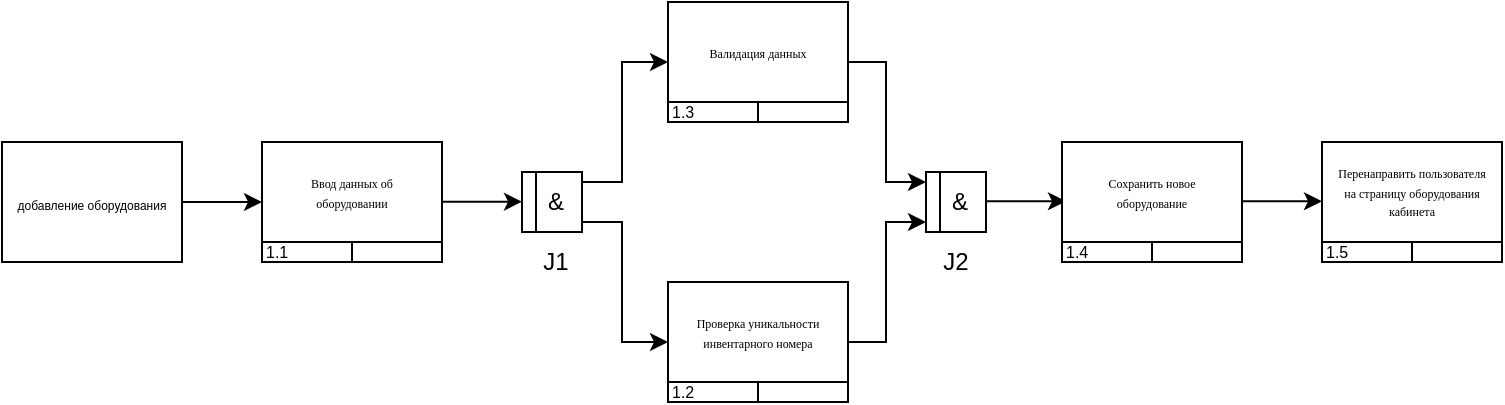 <mxfile version="26.2.14">
  <diagram id="gVjWQn9lj6yqhWpQtXVb" name="Страница — 1">
    <mxGraphModel dx="858" dy="488" grid="1" gridSize="10" guides="1" tooltips="1" connect="1" arrows="1" fold="1" page="1" pageScale="1" pageWidth="827" pageHeight="1169" math="0" shadow="0">
      <root>
        <mxCell id="0" />
        <mxCell id="1" parent="0" />
        <mxCell id="bG9_J4yWtp9kluon5Y3U-1" value="" style="group" vertex="1" connectable="0" parent="1">
          <mxGeometry x="210" y="200" width="90" height="60" as="geometry" />
        </mxCell>
        <mxCell id="bG9_J4yWtp9kluon5Y3U-2" value="" style="rounded=0;whiteSpace=wrap;html=1;" vertex="1" parent="bG9_J4yWtp9kluon5Y3U-1">
          <mxGeometry width="90" height="60" as="geometry" />
        </mxCell>
        <mxCell id="bG9_J4yWtp9kluon5Y3U-3" value="&lt;h6&gt;&lt;font face=&quot;Tahoma&quot;&gt;&lt;span style=&quot;font-size: 6px; font-weight: 400;&quot;&gt;Ввод данных об оборудовании&lt;/span&gt;&lt;/font&gt;&lt;/h6&gt;" style="text;html=1;align=center;verticalAlign=middle;whiteSpace=wrap;rounded=0;" vertex="1" parent="bG9_J4yWtp9kluon5Y3U-1">
          <mxGeometry x="5" width="80" height="50" as="geometry" />
        </mxCell>
        <mxCell id="bG9_J4yWtp9kluon5Y3U-4" value="1.1" style="rounded=0;whiteSpace=wrap;html=1;fontSize=8;align=left;" vertex="1" parent="bG9_J4yWtp9kluon5Y3U-1">
          <mxGeometry y="50" width="45" height="10" as="geometry" />
        </mxCell>
        <mxCell id="bG9_J4yWtp9kluon5Y3U-5" value="" style="rounded=0;whiteSpace=wrap;html=1;" vertex="1" parent="bG9_J4yWtp9kluon5Y3U-1">
          <mxGeometry x="45" y="50" width="45" height="10" as="geometry" />
        </mxCell>
        <mxCell id="bG9_J4yWtp9kluon5Y3U-6" value="&lt;font style=&quot;font-size: 6px;&quot;&gt;добавление оборудования&lt;/font&gt;" style="rounded=0;whiteSpace=wrap;html=1;" vertex="1" parent="1">
          <mxGeometry x="80" y="200" width="90" height="60" as="geometry" />
        </mxCell>
        <mxCell id="bG9_J4yWtp9kluon5Y3U-7" value="" style="endArrow=classic;html=1;rounded=0;exitX=1;exitY=0.5;exitDx=0;exitDy=0;entryX=0;entryY=0.5;entryDx=0;entryDy=0;" edge="1" parent="1" source="bG9_J4yWtp9kluon5Y3U-6" target="bG9_J4yWtp9kluon5Y3U-2">
          <mxGeometry width="50" height="50" relative="1" as="geometry">
            <mxPoint x="250" y="330" as="sourcePoint" />
            <mxPoint x="300" y="280" as="targetPoint" />
          </mxGeometry>
        </mxCell>
        <mxCell id="bG9_J4yWtp9kluon5Y3U-8" value="" style="group" vertex="1" connectable="0" parent="1">
          <mxGeometry x="413" y="270" width="90" height="60" as="geometry" />
        </mxCell>
        <mxCell id="bG9_J4yWtp9kluon5Y3U-9" value="" style="rounded=0;whiteSpace=wrap;html=1;" vertex="1" parent="bG9_J4yWtp9kluon5Y3U-8">
          <mxGeometry width="90" height="60" as="geometry" />
        </mxCell>
        <mxCell id="bG9_J4yWtp9kluon5Y3U-10" value="&lt;h6&gt;&lt;font face=&quot;Tahoma&quot;&gt;&lt;span style=&quot;font-size: 6px; font-weight: 400;&quot;&gt;Проверка уникальности инвентарного номера&lt;/span&gt;&lt;/font&gt;&lt;/h6&gt;" style="text;html=1;align=center;verticalAlign=middle;whiteSpace=wrap;rounded=0;" vertex="1" parent="bG9_J4yWtp9kluon5Y3U-8">
          <mxGeometry x="5" width="80" height="50" as="geometry" />
        </mxCell>
        <mxCell id="bG9_J4yWtp9kluon5Y3U-11" value="1.2" style="rounded=0;whiteSpace=wrap;html=1;fontSize=8;align=left;" vertex="1" parent="bG9_J4yWtp9kluon5Y3U-8">
          <mxGeometry y="50" width="45" height="10" as="geometry" />
        </mxCell>
        <mxCell id="bG9_J4yWtp9kluon5Y3U-12" value="" style="rounded=0;whiteSpace=wrap;html=1;" vertex="1" parent="bG9_J4yWtp9kluon5Y3U-8">
          <mxGeometry x="45" y="50" width="45" height="10" as="geometry" />
        </mxCell>
        <mxCell id="bG9_J4yWtp9kluon5Y3U-13" value="" style="group" vertex="1" connectable="0" parent="1">
          <mxGeometry x="340" y="215" width="30" height="30" as="geometry" />
        </mxCell>
        <mxCell id="bG9_J4yWtp9kluon5Y3U-14" value="" style="rounded=0;whiteSpace=wrap;html=1;" vertex="1" parent="bG9_J4yWtp9kluon5Y3U-13">
          <mxGeometry width="30" height="30" as="geometry" />
        </mxCell>
        <mxCell id="bG9_J4yWtp9kluon5Y3U-15" value="" style="rounded=0;whiteSpace=wrap;html=1;" vertex="1" parent="bG9_J4yWtp9kluon5Y3U-13">
          <mxGeometry width="7" height="30" as="geometry" />
        </mxCell>
        <mxCell id="bG9_J4yWtp9kluon5Y3U-16" value="&amp;amp;" style="text;html=1;align=center;verticalAlign=middle;whiteSpace=wrap;rounded=0;" vertex="1" parent="bG9_J4yWtp9kluon5Y3U-13">
          <mxGeometry x="7" width="20" height="30" as="geometry" />
        </mxCell>
        <mxCell id="bG9_J4yWtp9kluon5Y3U-17" value="" style="endArrow=classic;html=1;rounded=0;" edge="1" parent="1">
          <mxGeometry width="50" height="50" relative="1" as="geometry">
            <mxPoint x="300" y="229.83" as="sourcePoint" />
            <mxPoint x="340" y="229.83" as="targetPoint" />
          </mxGeometry>
        </mxCell>
        <mxCell id="bG9_J4yWtp9kluon5Y3U-18" value="" style="endArrow=classic;html=1;rounded=0;entryX=0;entryY=0.5;entryDx=0;entryDy=0;" edge="1" parent="1" target="bG9_J4yWtp9kluon5Y3U-21">
          <mxGeometry width="50" height="50" relative="1" as="geometry">
            <mxPoint x="370" y="220" as="sourcePoint" />
            <mxPoint x="410" y="160" as="targetPoint" />
            <Array as="points">
              <mxPoint x="390" y="220" />
              <mxPoint x="390" y="160" />
            </Array>
          </mxGeometry>
        </mxCell>
        <mxCell id="bG9_J4yWtp9kluon5Y3U-19" value="" style="endArrow=classic;html=1;rounded=0;entryX=0;entryY=0.5;entryDx=0;entryDy=0;" edge="1" parent="1" target="bG9_J4yWtp9kluon5Y3U-9">
          <mxGeometry width="50" height="50" relative="1" as="geometry">
            <mxPoint x="370" y="240" as="sourcePoint" />
            <mxPoint x="410" y="300" as="targetPoint" />
            <Array as="points">
              <mxPoint x="390" y="240" />
              <mxPoint x="390" y="300" />
            </Array>
          </mxGeometry>
        </mxCell>
        <mxCell id="bG9_J4yWtp9kluon5Y3U-20" value="" style="group" vertex="1" connectable="0" parent="1">
          <mxGeometry x="413" y="130" width="90" height="60" as="geometry" />
        </mxCell>
        <mxCell id="bG9_J4yWtp9kluon5Y3U-21" value="" style="rounded=0;whiteSpace=wrap;html=1;" vertex="1" parent="bG9_J4yWtp9kluon5Y3U-20">
          <mxGeometry width="90" height="60" as="geometry" />
        </mxCell>
        <mxCell id="bG9_J4yWtp9kluon5Y3U-22" value="&lt;h6&gt;&lt;font face=&quot;Tahoma&quot;&gt;&lt;span style=&quot;font-size: 6px; font-weight: 400;&quot;&gt;Валидация данных&lt;/span&gt;&lt;/font&gt;&lt;/h6&gt;" style="text;html=1;align=center;verticalAlign=middle;whiteSpace=wrap;rounded=0;" vertex="1" parent="bG9_J4yWtp9kluon5Y3U-20">
          <mxGeometry x="5" width="80" height="50" as="geometry" />
        </mxCell>
        <mxCell id="bG9_J4yWtp9kluon5Y3U-23" value="1.3" style="rounded=0;whiteSpace=wrap;html=1;fontSize=8;align=left;" vertex="1" parent="bG9_J4yWtp9kluon5Y3U-20">
          <mxGeometry y="50" width="45" height="10" as="geometry" />
        </mxCell>
        <mxCell id="bG9_J4yWtp9kluon5Y3U-24" value="" style="rounded=0;whiteSpace=wrap;html=1;" vertex="1" parent="bG9_J4yWtp9kluon5Y3U-20">
          <mxGeometry x="45" y="50" width="45" height="10" as="geometry" />
        </mxCell>
        <mxCell id="bG9_J4yWtp9kluon5Y3U-37" value="" style="endArrow=classic;html=1;rounded=0;exitX=1;exitY=0.5;exitDx=0;exitDy=0;" edge="1" parent="1">
          <mxGeometry width="50" height="50" relative="1" as="geometry">
            <mxPoint x="503" y="160" as="sourcePoint" />
            <mxPoint x="542" y="220" as="targetPoint" />
            <Array as="points">
              <mxPoint x="522" y="160" />
              <mxPoint x="522" y="220" />
            </Array>
          </mxGeometry>
        </mxCell>
        <mxCell id="bG9_J4yWtp9kluon5Y3U-38" value="" style="endArrow=classic;html=1;rounded=0;exitX=1;exitY=0.5;exitDx=0;exitDy=0;" edge="1" parent="1">
          <mxGeometry width="50" height="50" relative="1" as="geometry">
            <mxPoint x="503" y="300" as="sourcePoint" />
            <mxPoint x="542" y="240" as="targetPoint" />
            <Array as="points">
              <mxPoint x="522" y="300" />
              <mxPoint x="522" y="240" />
            </Array>
          </mxGeometry>
        </mxCell>
        <mxCell id="bG9_J4yWtp9kluon5Y3U-39" value="" style="group" vertex="1" connectable="0" parent="1">
          <mxGeometry x="542" y="215" width="30" height="30" as="geometry" />
        </mxCell>
        <mxCell id="bG9_J4yWtp9kluon5Y3U-40" value="" style="rounded=0;whiteSpace=wrap;html=1;" vertex="1" parent="bG9_J4yWtp9kluon5Y3U-39">
          <mxGeometry width="30" height="30" as="geometry" />
        </mxCell>
        <mxCell id="bG9_J4yWtp9kluon5Y3U-41" value="" style="rounded=0;whiteSpace=wrap;html=1;" vertex="1" parent="bG9_J4yWtp9kluon5Y3U-39">
          <mxGeometry width="7" height="30" as="geometry" />
        </mxCell>
        <mxCell id="bG9_J4yWtp9kluon5Y3U-42" value="&amp;amp;" style="text;html=1;align=center;verticalAlign=middle;whiteSpace=wrap;rounded=0;" vertex="1" parent="bG9_J4yWtp9kluon5Y3U-39">
          <mxGeometry x="7" width="20" height="30" as="geometry" />
        </mxCell>
        <mxCell id="bG9_J4yWtp9kluon5Y3U-43" value="J1" style="text;html=1;align=center;verticalAlign=middle;whiteSpace=wrap;rounded=0;" vertex="1" parent="1">
          <mxGeometry x="327" y="245" width="60" height="30" as="geometry" />
        </mxCell>
        <mxCell id="bG9_J4yWtp9kluon5Y3U-44" value="J2" style="text;html=1;align=center;verticalAlign=middle;whiteSpace=wrap;rounded=0;" vertex="1" parent="1">
          <mxGeometry x="527" y="245" width="60" height="30" as="geometry" />
        </mxCell>
        <mxCell id="bG9_J4yWtp9kluon5Y3U-45" value="" style="endArrow=classic;html=1;rounded=0;" edge="1" parent="1">
          <mxGeometry width="50" height="50" relative="1" as="geometry">
            <mxPoint x="572" y="229.66" as="sourcePoint" />
            <mxPoint x="612" y="229.66" as="targetPoint" />
          </mxGeometry>
        </mxCell>
        <mxCell id="bG9_J4yWtp9kluon5Y3U-46" value="" style="group" vertex="1" connectable="0" parent="1">
          <mxGeometry x="610" y="200" width="90" height="60" as="geometry" />
        </mxCell>
        <mxCell id="bG9_J4yWtp9kluon5Y3U-47" value="" style="rounded=0;whiteSpace=wrap;html=1;" vertex="1" parent="bG9_J4yWtp9kluon5Y3U-46">
          <mxGeometry width="90" height="60" as="geometry" />
        </mxCell>
        <mxCell id="bG9_J4yWtp9kluon5Y3U-48" value="&lt;h6&gt;&lt;font face=&quot;Tahoma&quot;&gt;&lt;span style=&quot;font-size: 6px; font-weight: normal;&quot;&gt;Сохранить новое оборудование&lt;/span&gt;&lt;/font&gt;&lt;/h6&gt;" style="text;html=1;align=center;verticalAlign=middle;whiteSpace=wrap;rounded=0;" vertex="1" parent="bG9_J4yWtp9kluon5Y3U-46">
          <mxGeometry x="5" width="80" height="50" as="geometry" />
        </mxCell>
        <mxCell id="bG9_J4yWtp9kluon5Y3U-49" value="1.4" style="rounded=0;whiteSpace=wrap;html=1;fontSize=8;align=left;" vertex="1" parent="bG9_J4yWtp9kluon5Y3U-46">
          <mxGeometry y="50" width="45" height="10" as="geometry" />
        </mxCell>
        <mxCell id="bG9_J4yWtp9kluon5Y3U-50" value="" style="rounded=0;whiteSpace=wrap;html=1;" vertex="1" parent="bG9_J4yWtp9kluon5Y3U-46">
          <mxGeometry x="45" y="50" width="45" height="10" as="geometry" />
        </mxCell>
        <mxCell id="bG9_J4yWtp9kluon5Y3U-51" value="" style="endArrow=classic;html=1;rounded=0;" edge="1" parent="1">
          <mxGeometry width="50" height="50" relative="1" as="geometry">
            <mxPoint x="700" y="229.66" as="sourcePoint" />
            <mxPoint x="740" y="229.66" as="targetPoint" />
          </mxGeometry>
        </mxCell>
        <mxCell id="bG9_J4yWtp9kluon5Y3U-52" value="" style="group" vertex="1" connectable="0" parent="1">
          <mxGeometry x="740" y="200" width="90" height="60" as="geometry" />
        </mxCell>
        <mxCell id="bG9_J4yWtp9kluon5Y3U-53" value="" style="rounded=0;whiteSpace=wrap;html=1;" vertex="1" parent="bG9_J4yWtp9kluon5Y3U-52">
          <mxGeometry width="90" height="60" as="geometry" />
        </mxCell>
        <mxCell id="bG9_J4yWtp9kluon5Y3U-54" value="&lt;h6&gt;&lt;font face=&quot;Tahoma&quot;&gt;&lt;span style=&quot;font-size: 6px; font-weight: normal;&quot;&gt;Перенаправить пользователя на страницу оборудования кабинета&lt;/span&gt;&lt;/font&gt;&lt;/h6&gt;" style="text;html=1;align=center;verticalAlign=middle;whiteSpace=wrap;rounded=0;" vertex="1" parent="bG9_J4yWtp9kluon5Y3U-52">
          <mxGeometry x="5" width="80" height="50" as="geometry" />
        </mxCell>
        <mxCell id="bG9_J4yWtp9kluon5Y3U-55" value="1.5" style="rounded=0;whiteSpace=wrap;html=1;fontSize=8;align=left;" vertex="1" parent="bG9_J4yWtp9kluon5Y3U-52">
          <mxGeometry y="50" width="45" height="10" as="geometry" />
        </mxCell>
        <mxCell id="bG9_J4yWtp9kluon5Y3U-56" value="" style="rounded=0;whiteSpace=wrap;html=1;" vertex="1" parent="bG9_J4yWtp9kluon5Y3U-52">
          <mxGeometry x="45" y="50" width="45" height="10" as="geometry" />
        </mxCell>
      </root>
    </mxGraphModel>
  </diagram>
</mxfile>

